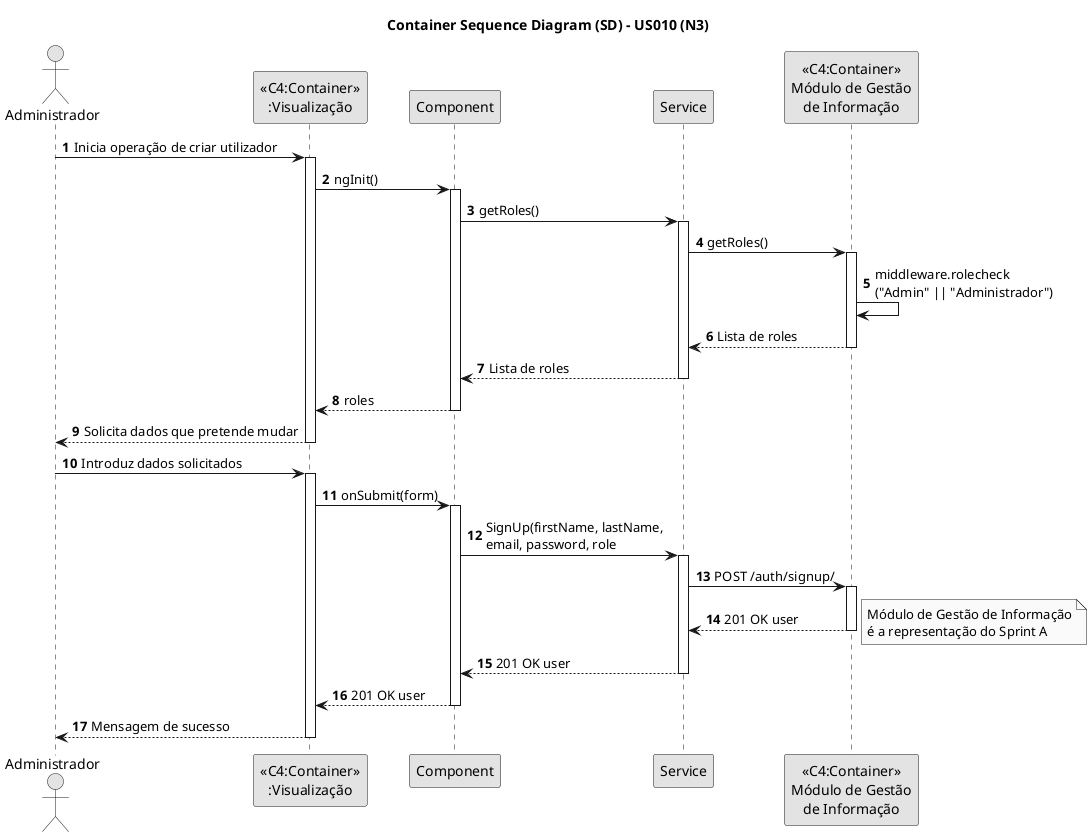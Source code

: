 @startuml
skinparam monochrome true
skinparam packageStyle rectangle
skinparam shadowing false

title Container Sequence Diagram (SD) - US010 (N3)

autonumber

actor "Administrador"

"Administrador" -> "<<C4:Container>>\n:Visualização": Inicia operação de criar utilizador
activate "<<C4:Container>>\n:Visualização"
"<<C4:Container>>\n:Visualização" -> Component: ngInit()
activate Component
Component -> Service: getRoles()
activate Service
Service -> "<<C4:Container>>\nMódulo de Gestão\nde Informação" : getRoles()
activate "<<C4:Container>>\nMódulo de Gestão\nde Informação"
"<<C4:Container>>\nMódulo de Gestão\nde Informação" -> "<<C4:Container>>\nMódulo de Gestão\nde Informação": middleware.rolecheck\n("Admin" || "Administrador")
"<<C4:Container>>\nMódulo de Gestão\nde Informação" --> Service : Lista de roles
deactivate "<<C4:Container>>\nMódulo de Gestão\nde Informação"
Service --> Component : Lista de roles
deactivate Service
deactivate Service
Component --> "<<C4:Container>>\n:Visualização" : roles
deactivate Component

"<<C4:Container>>\n:Visualização" --> "Administrador": Solicita dados que pretende mudar
deactivate "<<C4:Container>>\n:Visualização"

"Administrador" -> "<<C4:Container>>\n:Visualização": Introduz dados solicitados
activate "<<C4:Container>>\n:Visualização"
"<<C4:Container>>\n:Visualização" -> Component : onSubmit(form)
activate Component
Component -> Service : SignUp(firstName, lastName, \nemail, password, role
activate Service
Service -> "<<C4:Container>>\nMódulo de Gestão\nde Informação" : POST /auth/signup/

activate "<<C4:Container>>\nMódulo de Gestão\nde Informação"
"<<C4:Container>>\nMódulo de Gestão\nde Informação" --> Service: 201 OK user

deactivate "<<C4:Container>>\nMódulo de Gestão\nde Informação"
note right: Módulo de Gestão de Informação\né a representação do Sprint A
Service --> Component: 201 OK user
deactivate Service
Component --> "<<C4:Container>>\n:Visualização" : 201 OK user
deactivate Component
deactivate "<<C4:Container>>\nMódulo de Gestão\nde Informação"
"Administrador" <-- "<<C4:Container>>\n:Visualização": Mensagem de sucesso
deactivate "<<C4:Container>>\n:Visualização"

@enduml